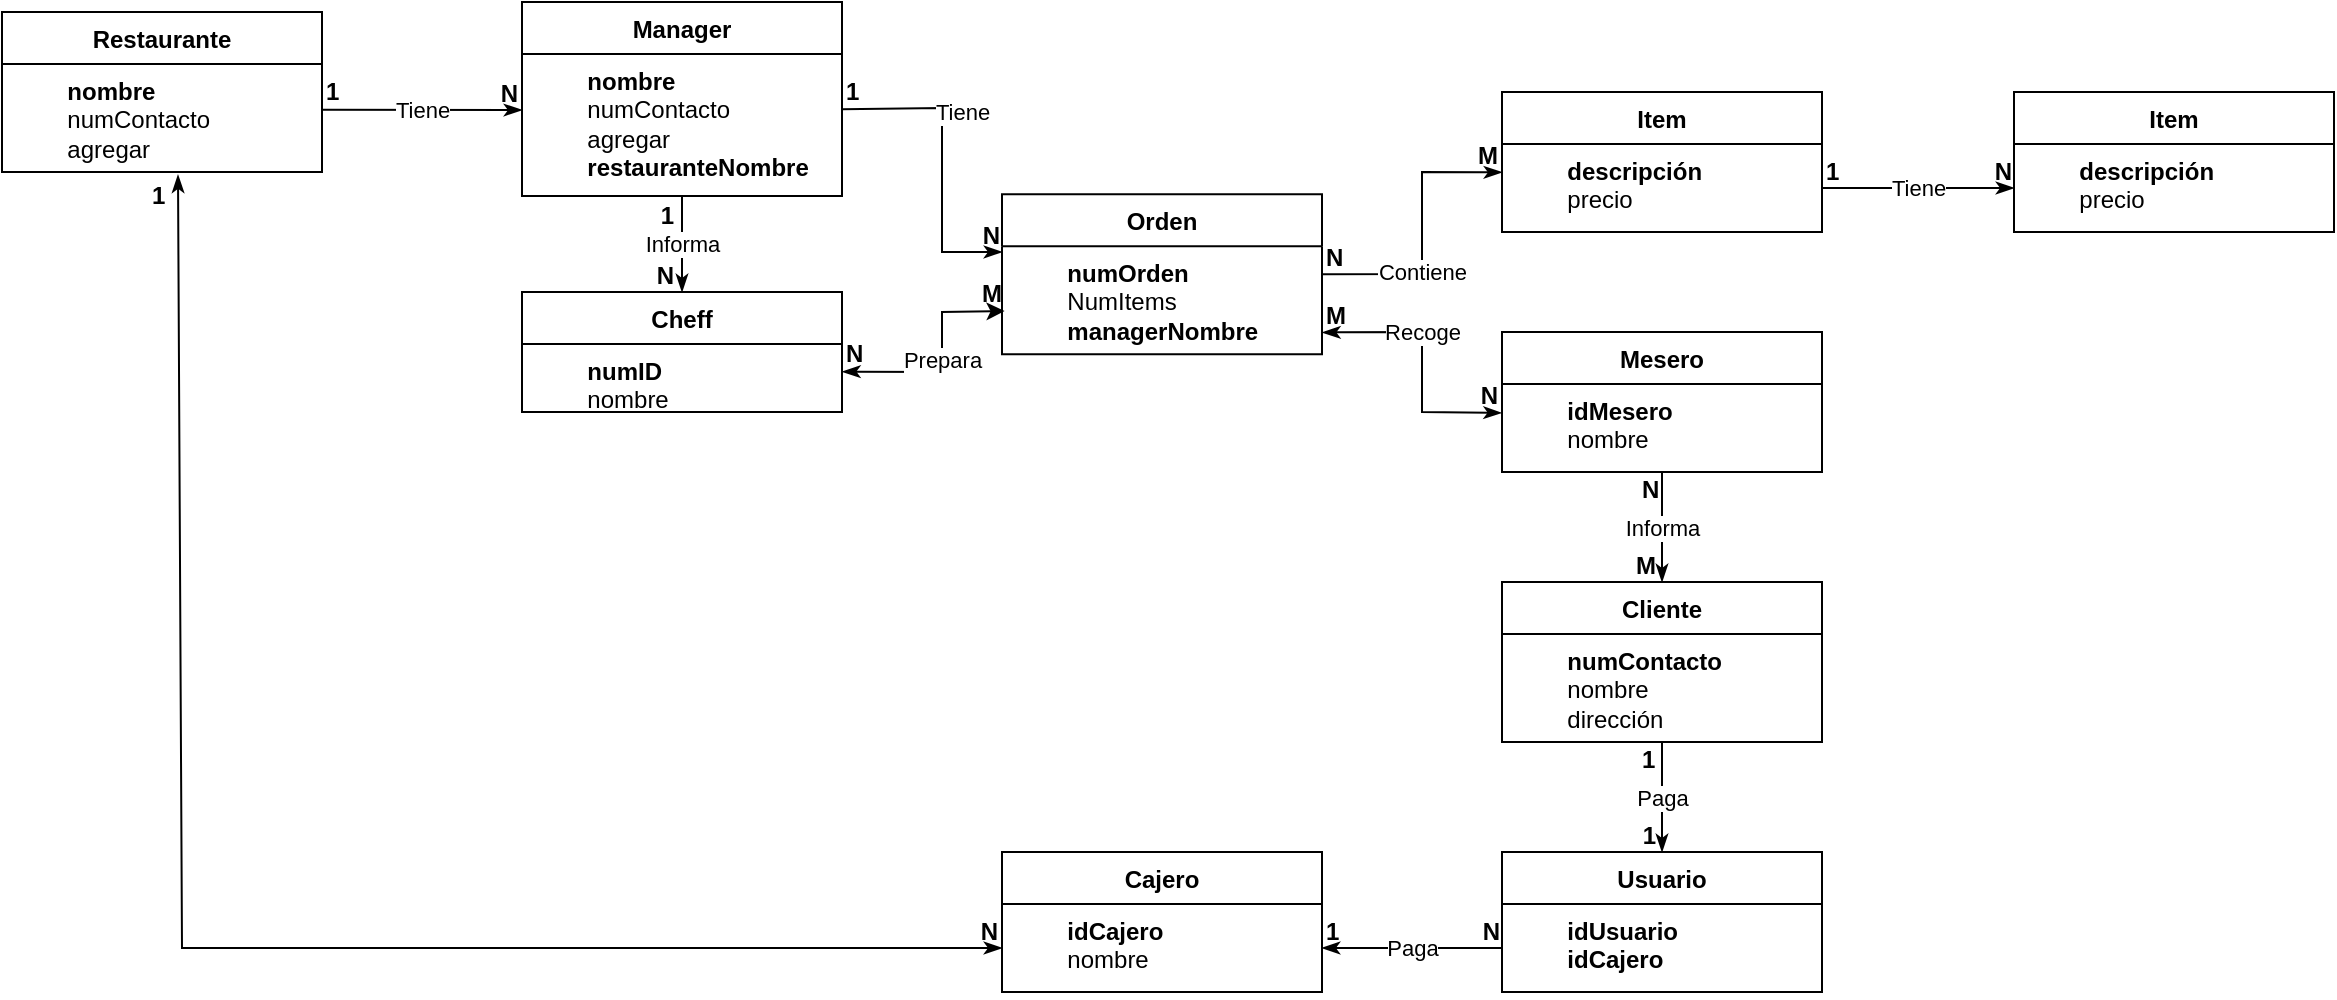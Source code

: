 <mxfile version="27.1.6">
  <diagram name="Página-1" id="plN8nYi-ykeQKa-kNMtH">
    <mxGraphModel grid="1" page="1" gridSize="10" guides="1" tooltips="1" connect="1" arrows="1" fold="1" pageScale="1" pageWidth="827" pageHeight="1169" math="0" shadow="0">
      <root>
        <mxCell id="0" />
        <mxCell id="1" parent="0" />
        <mxCell id="tgw0Q6IZ3GdZd5LGhPPe-1" value="Restaurante" style="swimlane;fontStyle=1;align=center;verticalAlign=top;childLayout=stackLayout;horizontal=1;startSize=26;horizontalStack=0;resizeParent=1;resizeParentMax=0;resizeLast=0;collapsible=1;marginBottom=0;whiteSpace=wrap;html=1;" vertex="1" parent="1">
          <mxGeometry x="200" y="275" width="160" height="80" as="geometry" />
        </mxCell>
        <mxCell id="tgw0Q6IZ3GdZd5LGhPPe-2" value="&lt;b&gt;&lt;span style=&quot;white-space: pre;&quot;&gt;&#x9;&lt;/span&gt;nombre&lt;/b&gt;&lt;div&gt;&lt;span style=&quot;white-space: pre;&quot;&gt;&#x9;&lt;/span&gt;numContacto&lt;/div&gt;&lt;div&gt;&lt;span style=&quot;white-space: pre;&quot;&gt;&#x9;&lt;/span&gt;agregar&lt;br&gt;&lt;/div&gt;" style="text;strokeColor=none;fillColor=none;align=left;verticalAlign=top;spacingLeft=4;spacingRight=4;overflow=hidden;rotatable=0;points=[[0,0.5],[1,0.5]];portConstraint=eastwest;whiteSpace=wrap;html=1;" vertex="1" parent="tgw0Q6IZ3GdZd5LGhPPe-1">
          <mxGeometry y="26" width="160" height="54" as="geometry" />
        </mxCell>
        <mxCell id="tgw0Q6IZ3GdZd5LGhPPe-3" value="Manager" style="swimlane;fontStyle=1;align=center;verticalAlign=top;childLayout=stackLayout;horizontal=1;startSize=26;horizontalStack=0;resizeParent=1;resizeParentMax=0;resizeLast=0;collapsible=1;marginBottom=0;whiteSpace=wrap;html=1;" vertex="1" parent="1">
          <mxGeometry x="460" y="270" width="160" height="97" as="geometry">
            <mxRectangle x="310" y="35" width="90" height="30" as="alternateBounds" />
          </mxGeometry>
        </mxCell>
        <mxCell id="tgw0Q6IZ3GdZd5LGhPPe-4" value="&lt;b&gt;&lt;span style=&quot;white-space: pre;&quot;&gt;&#x9;&lt;/span&gt;nombre&lt;/b&gt;&lt;div&gt;&lt;span style=&quot;background-color: transparent; color: light-dark(rgb(0, 0, 0), rgb(255, 255, 255));&quot;&gt;&lt;span style=&quot;white-space: pre;&quot;&gt;&#x9;&lt;/span&gt;numContacto&lt;/span&gt;&lt;/div&gt;&lt;div&gt;&lt;span style=&quot;background-color: transparent; color: light-dark(rgb(0, 0, 0), rgb(255, 255, 255));&quot;&gt;&lt;span style=&quot;white-space: pre;&quot;&gt;&#x9;&lt;/span&gt;agregar&lt;br&gt;&lt;/span&gt;&lt;/div&gt;&lt;div&gt;&lt;b style=&quot;background-color: transparent; color: light-dark(rgb(0, 0, 0), rgb(255, 255, 255));&quot;&gt;&lt;span style=&quot;white-space: pre;&quot;&gt;&#x9;&lt;/span&gt;restauranteNombre&lt;/b&gt;&lt;/div&gt;" style="text;strokeColor=none;fillColor=none;align=left;verticalAlign=top;spacingLeft=4;spacingRight=4;overflow=hidden;rotatable=0;points=[[0,0.5],[1,0.5]];portConstraint=eastwest;whiteSpace=wrap;html=1;" vertex="1" parent="tgw0Q6IZ3GdZd5LGhPPe-3">
          <mxGeometry y="26" width="160" height="71" as="geometry" />
        </mxCell>
        <mxCell id="tgw0Q6IZ3GdZd5LGhPPe-5" value="Tiene" style="endArrow=classicThin;html=1;rounded=0;exitX=1.003;exitY=0.423;exitDx=0;exitDy=0;entryX=0;entryY=0.395;entryDx=0;entryDy=0;endFill=1;exitPerimeter=0;entryPerimeter=0;" edge="1" parent="1" source="tgw0Q6IZ3GdZd5LGhPPe-2" target="tgw0Q6IZ3GdZd5LGhPPe-4">
          <mxGeometry relative="1" as="geometry">
            <mxPoint x="440" y="535" as="sourcePoint" />
            <mxPoint x="600" y="535" as="targetPoint" />
          </mxGeometry>
        </mxCell>
        <mxCell id="tgw0Q6IZ3GdZd5LGhPPe-6" value="1" style="resizable=0;html=1;whiteSpace=wrap;align=left;verticalAlign=bottom;fontStyle=1" connectable="0" vertex="1" parent="tgw0Q6IZ3GdZd5LGhPPe-5">
          <mxGeometry x="-1" relative="1" as="geometry" />
        </mxCell>
        <mxCell id="tgw0Q6IZ3GdZd5LGhPPe-7" value="N" style="resizable=0;html=1;whiteSpace=wrap;align=right;verticalAlign=bottom;fontStyle=1" connectable="0" vertex="1" parent="tgw0Q6IZ3GdZd5LGhPPe-5">
          <mxGeometry x="1" relative="1" as="geometry" />
        </mxCell>
        <mxCell id="tgw0Q6IZ3GdZd5LGhPPe-8" value="Orden" style="swimlane;fontStyle=1;align=center;verticalAlign=top;childLayout=stackLayout;horizontal=1;startSize=26;horizontalStack=0;resizeParent=1;resizeParentMax=0;resizeLast=0;collapsible=1;marginBottom=0;whiteSpace=wrap;html=1;" vertex="1" parent="1">
          <mxGeometry x="700" y="366.16" width="160" height="80" as="geometry">
            <mxRectangle x="560" y="35" width="70" height="30" as="alternateBounds" />
          </mxGeometry>
        </mxCell>
        <mxCell id="tgw0Q6IZ3GdZd5LGhPPe-9" value="&lt;b&gt;&lt;span style=&quot;white-space: pre;&quot;&gt;&#x9;&lt;/span&gt;numOrden&lt;/b&gt;&lt;div&gt;&lt;span style=&quot;white-space: pre;&quot;&gt;&#x9;&lt;/span&gt;NumItems&lt;/div&gt;&lt;div&gt;&lt;b&gt;&lt;span style=&quot;white-space: pre;&quot;&gt;&#x9;&lt;/span&gt;managerNombre&lt;/b&gt;&lt;/div&gt;" style="text;strokeColor=none;fillColor=none;align=left;verticalAlign=top;spacingLeft=4;spacingRight=4;overflow=hidden;rotatable=0;points=[[0,0.5],[1,0.5]];portConstraint=eastwest;whiteSpace=wrap;html=1;" vertex="1" parent="tgw0Q6IZ3GdZd5LGhPPe-8">
          <mxGeometry y="26" width="160" height="54" as="geometry" />
        </mxCell>
        <mxCell id="tgw0Q6IZ3GdZd5LGhPPe-10" value="Tiene" style="endArrow=classicThin;html=1;rounded=0;endFill=1;exitX=0.998;exitY=0.389;exitDx=0;exitDy=0;exitPerimeter=0;" edge="1" parent="1" source="tgw0Q6IZ3GdZd5LGhPPe-4">
          <mxGeometry x="-0.316" y="10" relative="1" as="geometry">
            <mxPoint x="630" y="345" as="sourcePoint" />
            <mxPoint x="700" y="395" as="targetPoint" />
            <Array as="points">
              <mxPoint x="670" y="323" />
              <mxPoint x="670" y="395" />
            </Array>
            <mxPoint as="offset" />
          </mxGeometry>
        </mxCell>
        <mxCell id="tgw0Q6IZ3GdZd5LGhPPe-11" value="1" style="resizable=0;html=1;whiteSpace=wrap;align=left;verticalAlign=bottom;fontStyle=1" connectable="0" vertex="1" parent="tgw0Q6IZ3GdZd5LGhPPe-10">
          <mxGeometry x="-1" relative="1" as="geometry" />
        </mxCell>
        <mxCell id="tgw0Q6IZ3GdZd5LGhPPe-12" value="N" style="resizable=0;html=1;whiteSpace=wrap;align=right;verticalAlign=bottom;fontStyle=1" connectable="0" vertex="1" parent="tgw0Q6IZ3GdZd5LGhPPe-10">
          <mxGeometry x="1" relative="1" as="geometry" />
        </mxCell>
        <mxCell id="tgw0Q6IZ3GdZd5LGhPPe-13" value="Cheff" style="swimlane;fontStyle=1;align=center;verticalAlign=top;childLayout=stackLayout;horizontal=1;startSize=26;horizontalStack=0;resizeParent=1;resizeParentMax=0;resizeLast=0;collapsible=1;marginBottom=0;whiteSpace=wrap;html=1;" vertex="1" parent="1">
          <mxGeometry x="460" y="415" width="160" height="60" as="geometry">
            <mxRectangle x="560" y="35" width="70" height="30" as="alternateBounds" />
          </mxGeometry>
        </mxCell>
        <mxCell id="tgw0Q6IZ3GdZd5LGhPPe-14" value="&lt;b&gt;&lt;span style=&quot;white-space: pre;&quot;&gt;&#x9;&lt;/span&gt;numID&lt;/b&gt;&lt;div&gt;&lt;span style=&quot;background-color: transparent; color: light-dark(rgb(0, 0, 0), rgb(255, 255, 255));&quot;&gt;&lt;span style=&quot;white-space: pre;&quot;&gt;&#x9;&lt;/span&gt;nombre&lt;/span&gt;&lt;/div&gt;" style="text;strokeColor=none;fillColor=none;align=left;verticalAlign=top;spacingLeft=4;spacingRight=4;overflow=hidden;rotatable=0;points=[[0,0.5],[1,0.5]];portConstraint=eastwest;whiteSpace=wrap;html=1;" vertex="1" parent="tgw0Q6IZ3GdZd5LGhPPe-13">
          <mxGeometry y="26" width="160" height="34" as="geometry" />
        </mxCell>
        <mxCell id="tgw0Q6IZ3GdZd5LGhPPe-15" value="Item" style="swimlane;fontStyle=1;align=center;verticalAlign=top;childLayout=stackLayout;horizontal=1;startSize=26;horizontalStack=0;resizeParent=1;resizeParentMax=0;resizeLast=0;collapsible=1;marginBottom=0;whiteSpace=wrap;html=1;" vertex="1" parent="1">
          <mxGeometry x="950" y="315" width="160" height="70" as="geometry">
            <mxRectangle x="560" y="35" width="70" height="30" as="alternateBounds" />
          </mxGeometry>
        </mxCell>
        <mxCell id="tgw0Q6IZ3GdZd5LGhPPe-16" value="&lt;b&gt;&lt;span style=&quot;white-space: pre;&quot;&gt;&#x9;&lt;/span&gt;descripción&lt;br&gt;&lt;/b&gt;&lt;div&gt;&lt;span style=&quot;font-weight: bold; white-space: pre;&quot;&gt;&#x9;&lt;/span&gt;precio&lt;br&gt;&lt;/div&gt;" style="text;strokeColor=none;fillColor=none;align=left;verticalAlign=top;spacingLeft=4;spacingRight=4;overflow=hidden;rotatable=0;points=[[0,0.5],[1,0.5]];portConstraint=eastwest;whiteSpace=wrap;html=1;" vertex="1" parent="tgw0Q6IZ3GdZd5LGhPPe-15">
          <mxGeometry y="26" width="160" height="44" as="geometry" />
        </mxCell>
        <mxCell id="tgw0Q6IZ3GdZd5LGhPPe-17" value="" style="group" connectable="0" vertex="1" parent="1">
          <mxGeometry x="536" y="366.16" width="24" as="geometry" />
        </mxCell>
        <mxCell id="tgw0Q6IZ3GdZd5LGhPPe-18" value="Informa" style="endArrow=classicThin;html=1;rounded=0;entryX=0.5;entryY=0;entryDx=0;entryDy=0;endFill=1;exitX=0.5;exitY=1;exitDx=0;exitDy=0;" edge="1" parent="1" source="tgw0Q6IZ3GdZd5LGhPPe-3" target="tgw0Q6IZ3GdZd5LGhPPe-13">
          <mxGeometry x="-0.003" relative="1" as="geometry">
            <mxPoint x="540" y="349" as="sourcePoint" />
            <mxPoint x="719.999" y="394.997" as="targetPoint" />
            <mxPoint as="offset" />
          </mxGeometry>
        </mxCell>
        <mxCell id="tgw0Q6IZ3GdZd5LGhPPe-19" value="1" style="resizable=0;html=1;whiteSpace=wrap;align=right;verticalAlign=middle;fontStyle=1;fontSize=12;labelPosition=left;verticalLabelPosition=middle;spacingLeft=0;spacingBottom=-20;spacingRight=3;" connectable="0" vertex="1" parent="tgw0Q6IZ3GdZd5LGhPPe-18">
          <mxGeometry x="-1" relative="1" as="geometry" />
        </mxCell>
        <mxCell id="tgw0Q6IZ3GdZd5LGhPPe-20" value="N" style="resizable=0;html=1;whiteSpace=wrap;align=right;verticalAlign=bottom;fontStyle=1" connectable="0" vertex="1" parent="tgw0Q6IZ3GdZd5LGhPPe-18">
          <mxGeometry x="1" relative="1" as="geometry">
            <mxPoint x="-3" as="offset" />
          </mxGeometry>
        </mxCell>
        <mxCell id="tgw0Q6IZ3GdZd5LGhPPe-21" value="Mesero" style="swimlane;fontStyle=1;align=center;verticalAlign=top;childLayout=stackLayout;horizontal=1;startSize=26;horizontalStack=0;resizeParent=1;resizeParentMax=0;resizeLast=0;collapsible=1;marginBottom=0;whiteSpace=wrap;html=1;" vertex="1" parent="1">
          <mxGeometry x="950" y="435" width="160" height="70" as="geometry">
            <mxRectangle x="560" y="35" width="70" height="30" as="alternateBounds" />
          </mxGeometry>
        </mxCell>
        <mxCell id="tgw0Q6IZ3GdZd5LGhPPe-22" value="&lt;b&gt;&lt;span style=&quot;white-space: pre;&quot;&gt;&#x9;&lt;/span&gt;idMesero&lt;/b&gt;&lt;div&gt;&lt;span style=&quot;white-space: pre;&quot;&gt;&#x9;&lt;/span&gt;nombre&lt;/div&gt;" style="text;strokeColor=none;fillColor=none;align=left;verticalAlign=top;spacingLeft=4;spacingRight=4;overflow=hidden;rotatable=0;points=[[0,0.5],[1,0.5]];portConstraint=eastwest;whiteSpace=wrap;html=1;" vertex="1" parent="tgw0Q6IZ3GdZd5LGhPPe-21">
          <mxGeometry y="26" width="160" height="44" as="geometry" />
        </mxCell>
        <mxCell id="tgw0Q6IZ3GdZd5LGhPPe-23" value="Contiene" style="endArrow=classicThin;html=1;rounded=0;endFill=1;exitX=1;exitY=0.5;exitDx=0;exitDy=0;entryX=0;entryY=0.322;entryDx=0;entryDy=0;entryPerimeter=0;" edge="1" parent="1" source="tgw0Q6IZ3GdZd5LGhPPe-8" target="tgw0Q6IZ3GdZd5LGhPPe-16">
          <mxGeometry x="-0.277" relative="1" as="geometry">
            <mxPoint x="860" y="495" as="sourcePoint" />
            <mxPoint x="940" y="567" as="targetPoint" />
            <Array as="points">
              <mxPoint x="910" y="406" />
              <mxPoint x="910" y="355" />
            </Array>
            <mxPoint as="offset" />
          </mxGeometry>
        </mxCell>
        <mxCell id="tgw0Q6IZ3GdZd5LGhPPe-24" value="N" style="resizable=0;html=1;whiteSpace=wrap;align=left;verticalAlign=bottom;fontStyle=1" connectable="0" vertex="1" parent="tgw0Q6IZ3GdZd5LGhPPe-23">
          <mxGeometry x="-1" relative="1" as="geometry" />
        </mxCell>
        <mxCell id="tgw0Q6IZ3GdZd5LGhPPe-25" value="M" style="resizable=0;html=1;whiteSpace=wrap;align=right;verticalAlign=bottom;fontStyle=1" connectable="0" vertex="1" parent="tgw0Q6IZ3GdZd5LGhPPe-23">
          <mxGeometry x="1" relative="1" as="geometry" />
        </mxCell>
        <mxCell id="tgw0Q6IZ3GdZd5LGhPPe-26" value="Prepara" style="endArrow=classic;html=1;rounded=0;endFill=1;entryX=0.008;entryY=0.6;entryDx=0;entryDy=0;entryPerimeter=0;exitX=1.001;exitY=0.407;exitDx=0;exitDy=0;exitPerimeter=0;startFill=1;startArrow=classicThin;" edge="1" parent="1" source="tgw0Q6IZ3GdZd5LGhPPe-14" target="tgw0Q6IZ3GdZd5LGhPPe-9">
          <mxGeometry relative="1" as="geometry">
            <mxPoint x="620" y="465" as="sourcePoint" />
            <mxPoint x="700" y="587" as="targetPoint" />
            <Array as="points">
              <mxPoint x="670" y="455" />
              <mxPoint x="670" y="425" />
            </Array>
          </mxGeometry>
        </mxCell>
        <mxCell id="tgw0Q6IZ3GdZd5LGhPPe-27" value="N" style="resizable=0;html=1;whiteSpace=wrap;align=left;verticalAlign=bottom;fontStyle=1" connectable="0" vertex="1" parent="tgw0Q6IZ3GdZd5LGhPPe-26">
          <mxGeometry x="-1" relative="1" as="geometry" />
        </mxCell>
        <mxCell id="tgw0Q6IZ3GdZd5LGhPPe-28" value="M" style="resizable=0;html=1;whiteSpace=wrap;align=right;verticalAlign=bottom;fontStyle=1" connectable="0" vertex="1" parent="tgw0Q6IZ3GdZd5LGhPPe-26">
          <mxGeometry x="1" relative="1" as="geometry" />
        </mxCell>
        <mxCell id="tgw0Q6IZ3GdZd5LGhPPe-29" value="Recoge" style="endArrow=classicThin;html=1;rounded=0;endFill=1;exitX=1.001;exitY=0.797;exitDx=0;exitDy=0;entryX=-0.001;entryY=0.328;entryDx=0;entryDy=0;entryPerimeter=0;exitPerimeter=0;startArrow=classicThin;startFill=1;" edge="1" parent="1" source="tgw0Q6IZ3GdZd5LGhPPe-9" target="tgw0Q6IZ3GdZd5LGhPPe-22">
          <mxGeometry x="-0.229" relative="1" as="geometry">
            <mxPoint x="860" y="436" as="sourcePoint" />
            <mxPoint x="950" y="385" as="targetPoint" />
            <Array as="points">
              <mxPoint x="910" y="435" />
              <mxPoint x="910" y="475" />
            </Array>
            <mxPoint as="offset" />
          </mxGeometry>
        </mxCell>
        <mxCell id="tgw0Q6IZ3GdZd5LGhPPe-30" value="M" style="resizable=0;html=1;whiteSpace=wrap;align=left;verticalAlign=bottom;fontStyle=1" connectable="0" vertex="1" parent="tgw0Q6IZ3GdZd5LGhPPe-29">
          <mxGeometry x="-1" relative="1" as="geometry" />
        </mxCell>
        <mxCell id="tgw0Q6IZ3GdZd5LGhPPe-31" value="N" style="resizable=0;html=1;whiteSpace=wrap;align=right;verticalAlign=bottom;fontStyle=1" connectable="0" vertex="1" parent="tgw0Q6IZ3GdZd5LGhPPe-29">
          <mxGeometry x="1" relative="1" as="geometry" />
        </mxCell>
        <mxCell id="tgw0Q6IZ3GdZd5LGhPPe-32" value="Cliente" style="swimlane;fontStyle=1;align=center;verticalAlign=top;childLayout=stackLayout;horizontal=1;startSize=26;horizontalStack=0;resizeParent=1;resizeParentMax=0;resizeLast=0;collapsible=1;marginBottom=0;whiteSpace=wrap;html=1;" vertex="1" parent="1">
          <mxGeometry x="950" y="560" width="160" height="80" as="geometry">
            <mxRectangle x="560" y="35" width="70" height="30" as="alternateBounds" />
          </mxGeometry>
        </mxCell>
        <mxCell id="tgw0Q6IZ3GdZd5LGhPPe-33" value="&lt;b&gt;&lt;span style=&quot;white-space: pre;&quot;&gt;&#x9;&lt;/span&gt;numContacto&lt;/b&gt;&lt;div&gt;&lt;span style=&quot;white-space: pre;&quot;&gt;&#x9;&lt;/span&gt;nombre&lt;/div&gt;&lt;div&gt;&lt;span style=&quot;font-weight: bold; white-space: pre;&quot;&gt;&#x9;&lt;/span&gt;dirección&lt;/div&gt;" style="text;strokeColor=none;fillColor=none;align=left;verticalAlign=top;spacingLeft=4;spacingRight=4;overflow=hidden;rotatable=0;points=[[0,0.5],[1,0.5]];portConstraint=eastwest;whiteSpace=wrap;html=1;" vertex="1" parent="tgw0Q6IZ3GdZd5LGhPPe-32">
          <mxGeometry y="26" width="160" height="54" as="geometry" />
        </mxCell>
        <mxCell id="tgw0Q6IZ3GdZd5LGhPPe-34" value="Informa" style="endArrow=classicThin;html=1;rounded=0;endFill=1;entryX=0.5;entryY=0;entryDx=0;entryDy=0;" edge="1" parent="1" target="tgw0Q6IZ3GdZd5LGhPPe-32">
          <mxGeometry relative="1" as="geometry">
            <mxPoint x="1030" y="505" as="sourcePoint" />
            <mxPoint x="920" y="577" as="targetPoint" />
          </mxGeometry>
        </mxCell>
        <mxCell id="tgw0Q6IZ3GdZd5LGhPPe-35" value="N" style="resizable=0;html=1;whiteSpace=wrap;align=left;verticalAlign=bottom;fontStyle=1;spacingTop=0;spacingBottom=-17;spacingLeft=-12;" connectable="0" vertex="1" parent="tgw0Q6IZ3GdZd5LGhPPe-34">
          <mxGeometry x="-1" relative="1" as="geometry" />
        </mxCell>
        <mxCell id="tgw0Q6IZ3GdZd5LGhPPe-36" value="M" style="resizable=0;html=1;whiteSpace=wrap;align=right;verticalAlign=bottom;fontStyle=1;spacingLeft=0;spacingRight=2;" connectable="0" vertex="1" parent="tgw0Q6IZ3GdZd5LGhPPe-34">
          <mxGeometry x="1" relative="1" as="geometry" />
        </mxCell>
        <mxCell id="tgw0Q6IZ3GdZd5LGhPPe-37" value="Usuario" style="swimlane;fontStyle=1;align=center;verticalAlign=top;childLayout=stackLayout;horizontal=1;startSize=26;horizontalStack=0;resizeParent=1;resizeParentMax=0;resizeLast=0;collapsible=1;marginBottom=0;whiteSpace=wrap;html=1;" vertex="1" parent="1">
          <mxGeometry x="950" y="695" width="160" height="70" as="geometry">
            <mxRectangle x="560" y="35" width="70" height="30" as="alternateBounds" />
          </mxGeometry>
        </mxCell>
        <mxCell id="tgw0Q6IZ3GdZd5LGhPPe-38" value="&lt;b&gt;&lt;span style=&quot;white-space: pre;&quot;&gt;&#x9;&lt;/span&gt;idUsuario&lt;/b&gt;&lt;div&gt;&lt;b style=&quot;background-color: transparent; color: light-dark(rgb(0, 0, 0), rgb(255, 255, 255));&quot;&gt;&lt;span style=&quot;white-space: pre;&quot;&gt;&#x9;&lt;/span&gt;idCajero&lt;/b&gt;&lt;/div&gt;" style="text;strokeColor=none;fillColor=none;align=left;verticalAlign=top;spacingLeft=4;spacingRight=4;overflow=hidden;rotatable=0;points=[[0,0.5],[1,0.5]];portConstraint=eastwest;whiteSpace=wrap;html=1;" vertex="1" parent="tgw0Q6IZ3GdZd5LGhPPe-37">
          <mxGeometry y="26" width="160" height="44" as="geometry" />
        </mxCell>
        <mxCell id="tgw0Q6IZ3GdZd5LGhPPe-39" value="Paga" style="endArrow=classicThin;html=1;rounded=0;endFill=1;entryX=0.5;entryY=0;entryDx=0;entryDy=0;" edge="1" parent="1" target="tgw0Q6IZ3GdZd5LGhPPe-37">
          <mxGeometry x="0.001" relative="1" as="geometry">
            <mxPoint x="1030" y="640" as="sourcePoint" />
            <mxPoint x="1040" y="570" as="targetPoint" />
            <mxPoint as="offset" />
          </mxGeometry>
        </mxCell>
        <mxCell id="tgw0Q6IZ3GdZd5LGhPPe-40" value="1" style="resizable=0;html=1;whiteSpace=wrap;align=left;verticalAlign=bottom;fontStyle=1;spacingTop=0;spacingBottom=-17;spacingLeft=-12;" connectable="0" vertex="1" parent="tgw0Q6IZ3GdZd5LGhPPe-39">
          <mxGeometry x="-1" relative="1" as="geometry" />
        </mxCell>
        <mxCell id="tgw0Q6IZ3GdZd5LGhPPe-41" value="1" style="resizable=0;html=1;whiteSpace=wrap;align=right;verticalAlign=bottom;fontStyle=1;spacingLeft=0;spacingRight=2;" connectable="0" vertex="1" parent="tgw0Q6IZ3GdZd5LGhPPe-39">
          <mxGeometry x="1" relative="1" as="geometry" />
        </mxCell>
        <mxCell id="tgw0Q6IZ3GdZd5LGhPPe-42" value="Cajero" style="swimlane;fontStyle=1;align=center;verticalAlign=top;childLayout=stackLayout;horizontal=1;startSize=26;horizontalStack=0;resizeParent=1;resizeParentMax=0;resizeLast=0;collapsible=1;marginBottom=0;whiteSpace=wrap;html=1;" vertex="1" parent="1">
          <mxGeometry x="700" y="695" width="160" height="70" as="geometry">
            <mxRectangle x="560" y="35" width="70" height="30" as="alternateBounds" />
          </mxGeometry>
        </mxCell>
        <mxCell id="tgw0Q6IZ3GdZd5LGhPPe-43" value="&lt;b&gt;&lt;span style=&quot;white-space: pre;&quot;&gt;&#x9;&lt;/span&gt;idCajero&lt;/b&gt;&lt;div&gt;&lt;span style=&quot;white-space: pre;&quot;&gt;&#x9;&lt;/span&gt;nombre&lt;/div&gt;" style="text;strokeColor=none;fillColor=none;align=left;verticalAlign=top;spacingLeft=4;spacingRight=4;overflow=hidden;rotatable=0;points=[[0,0.5],[1,0.5]];portConstraint=eastwest;whiteSpace=wrap;html=1;" vertex="1" parent="tgw0Q6IZ3GdZd5LGhPPe-42">
          <mxGeometry y="26" width="160" height="44" as="geometry" />
        </mxCell>
        <mxCell id="tgw0Q6IZ3GdZd5LGhPPe-44" value="Paga" style="endArrow=none;html=1;rounded=0;exitX=1;exitY=0.5;exitDx=0;exitDy=0;entryX=0;entryY=0.5;entryDx=0;entryDy=0;endFill=1;startFill=1;startArrow=classicThin;" edge="1" parent="1" source="tgw0Q6IZ3GdZd5LGhPPe-43" target="tgw0Q6IZ3GdZd5LGhPPe-38">
          <mxGeometry relative="1" as="geometry">
            <mxPoint x="870" y="790" as="sourcePoint" />
            <mxPoint x="970" y="790" as="targetPoint" />
          </mxGeometry>
        </mxCell>
        <mxCell id="tgw0Q6IZ3GdZd5LGhPPe-45" value="1" style="resizable=0;html=1;whiteSpace=wrap;align=left;verticalAlign=bottom;fontStyle=1" connectable="0" vertex="1" parent="tgw0Q6IZ3GdZd5LGhPPe-44">
          <mxGeometry x="-1" relative="1" as="geometry" />
        </mxCell>
        <mxCell id="tgw0Q6IZ3GdZd5LGhPPe-46" value="N" style="resizable=0;html=1;whiteSpace=wrap;align=right;verticalAlign=bottom;fontStyle=1" connectable="0" vertex="1" parent="tgw0Q6IZ3GdZd5LGhPPe-44">
          <mxGeometry x="1" relative="1" as="geometry" />
        </mxCell>
        <mxCell id="tgw0Q6IZ3GdZd5LGhPPe-47" value="" style="endArrow=classicThin;html=1;rounded=0;exitX=0.55;exitY=1.026;exitDx=0;exitDy=0;entryX=0;entryY=0.5;entryDx=0;entryDy=0;endFill=1;exitPerimeter=0;startArrow=classicThin;startFill=1;" edge="1" parent="1" source="tgw0Q6IZ3GdZd5LGhPPe-2" target="tgw0Q6IZ3GdZd5LGhPPe-43">
          <mxGeometry x="0.001" relative="1" as="geometry">
            <mxPoint x="436" y="650" as="sourcePoint" />
            <mxPoint x="536" y="650" as="targetPoint" />
            <Array as="points">
              <mxPoint x="290" y="743" />
            </Array>
            <mxPoint as="offset" />
          </mxGeometry>
        </mxCell>
        <mxCell id="tgw0Q6IZ3GdZd5LGhPPe-48" value="1" style="resizable=0;html=1;whiteSpace=wrap;align=left;verticalAlign=bottom;fontStyle=1;spacingTop=0;spacingBottom=-19;spacingRight=-1;spacingLeft=-15;" connectable="0" vertex="1" parent="tgw0Q6IZ3GdZd5LGhPPe-47">
          <mxGeometry x="-1" relative="1" as="geometry" />
        </mxCell>
        <mxCell id="tgw0Q6IZ3GdZd5LGhPPe-49" value="N" style="resizable=0;html=1;whiteSpace=wrap;align=right;verticalAlign=bottom;fontStyle=1" connectable="0" vertex="1" parent="tgw0Q6IZ3GdZd5LGhPPe-47">
          <mxGeometry x="1" relative="1" as="geometry" />
        </mxCell>
        <mxCell id="tgw0Q6IZ3GdZd5LGhPPe-50" value="Item" style="swimlane;fontStyle=1;align=center;verticalAlign=top;childLayout=stackLayout;horizontal=1;startSize=26;horizontalStack=0;resizeParent=1;resizeParentMax=0;resizeLast=0;collapsible=1;marginBottom=0;whiteSpace=wrap;html=1;" vertex="1" parent="1">
          <mxGeometry x="1206" y="315" width="160" height="70" as="geometry">
            <mxRectangle x="560" y="35" width="70" height="30" as="alternateBounds" />
          </mxGeometry>
        </mxCell>
        <mxCell id="tgw0Q6IZ3GdZd5LGhPPe-51" value="&lt;b&gt;&lt;span style=&quot;white-space: pre;&quot;&gt;&#x9;&lt;/span&gt;descripción&lt;br&gt;&lt;/b&gt;&lt;div&gt;&lt;span style=&quot;font-weight: bold; white-space: pre;&quot;&gt;&#x9;&lt;/span&gt;precio&lt;br&gt;&lt;/div&gt;" style="text;strokeColor=none;fillColor=none;align=left;verticalAlign=top;spacingLeft=4;spacingRight=4;overflow=hidden;rotatable=0;points=[[0,0.5],[1,0.5]];portConstraint=eastwest;whiteSpace=wrap;html=1;" vertex="1" parent="tgw0Q6IZ3GdZd5LGhPPe-50">
          <mxGeometry y="26" width="160" height="44" as="geometry" />
        </mxCell>
        <mxCell id="tgw0Q6IZ3GdZd5LGhPPe-52" value="Tiene" style="endArrow=classicThin;html=1;rounded=0;exitX=1;exitY=0.5;exitDx=0;exitDy=0;entryX=0;entryY=0.5;entryDx=0;entryDy=0;endFill=1;" edge="1" parent="1" source="tgw0Q6IZ3GdZd5LGhPPe-16" target="tgw0Q6IZ3GdZd5LGhPPe-51">
          <mxGeometry relative="1" as="geometry">
            <mxPoint x="1107" y="405.8" as="sourcePoint" />
            <mxPoint x="1207" y="405.8" as="targetPoint" />
          </mxGeometry>
        </mxCell>
        <mxCell id="tgw0Q6IZ3GdZd5LGhPPe-53" value="1" style="resizable=0;html=1;whiteSpace=wrap;align=left;verticalAlign=bottom;fontStyle=1" connectable="0" vertex="1" parent="tgw0Q6IZ3GdZd5LGhPPe-52">
          <mxGeometry x="-1" relative="1" as="geometry" />
        </mxCell>
        <mxCell id="tgw0Q6IZ3GdZd5LGhPPe-54" value="N" style="resizable=0;html=1;whiteSpace=wrap;align=right;verticalAlign=bottom;fontStyle=1" connectable="0" vertex="1" parent="tgw0Q6IZ3GdZd5LGhPPe-52">
          <mxGeometry x="1" relative="1" as="geometry" />
        </mxCell>
      </root>
    </mxGraphModel>
  </diagram>
</mxfile>
